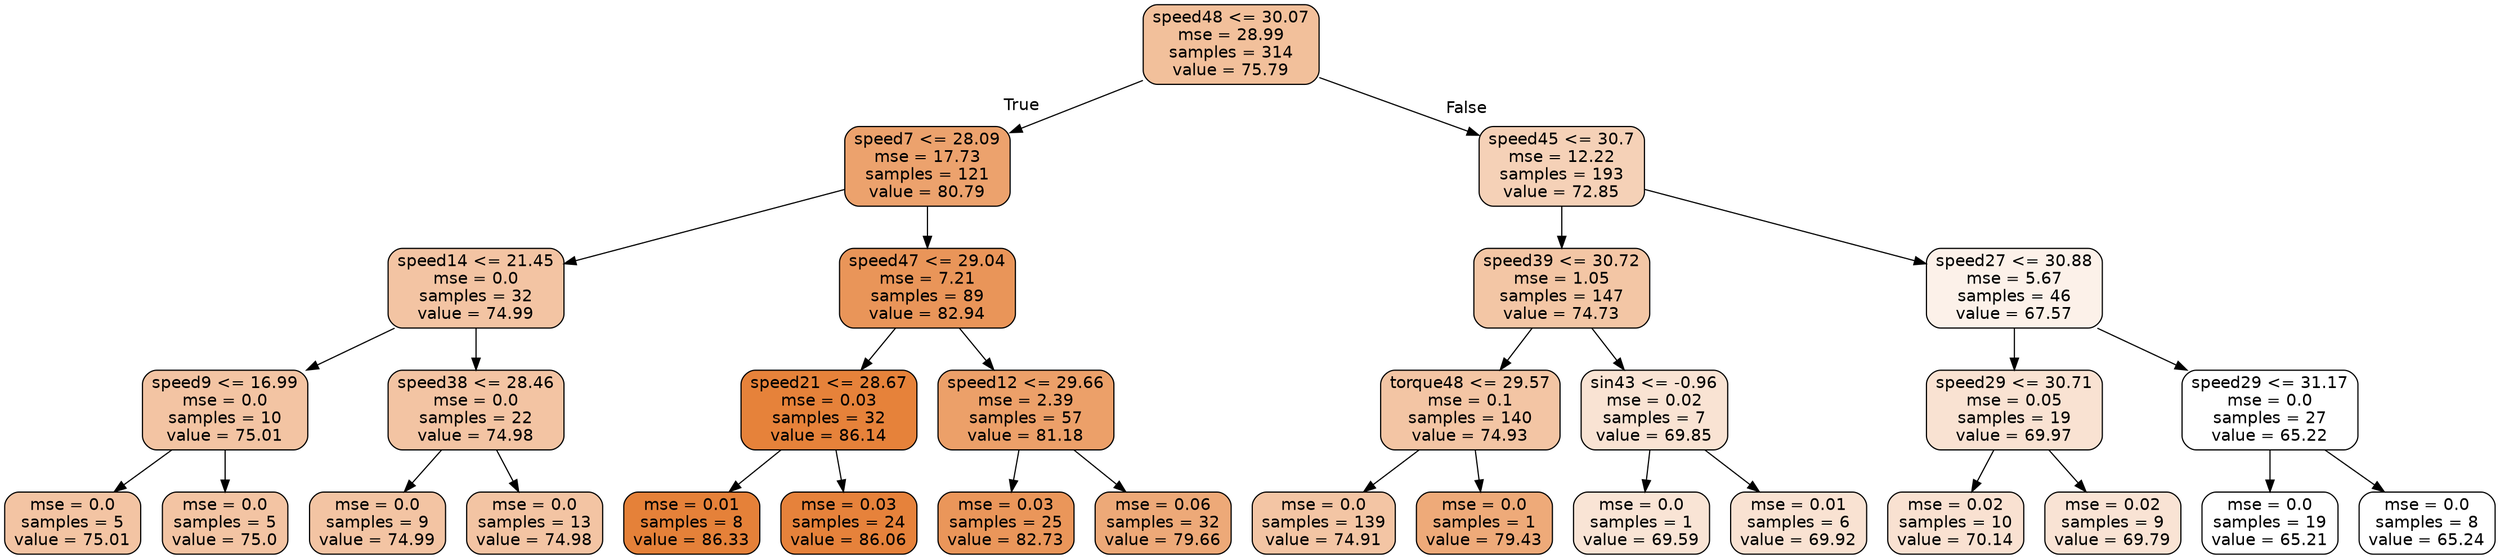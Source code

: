 digraph Tree {
node [shape=box, style="filled, rounded", color="black", fontname=helvetica] ;
edge [fontname=helvetica] ;
0 [label="speed48 <= 30.07\nmse = 28.99\nsamples = 314\nvalue = 75.79", fillcolor="#e5813980"] ;
1 [label="speed7 <= 28.09\nmse = 17.73\nsamples = 121\nvalue = 80.79", fillcolor="#e58139bc"] ;
0 -> 1 [labeldistance=2.5, labelangle=45, headlabel="True"] ;
2 [label="speed14 <= 21.45\nmse = 0.0\nsamples = 32\nvalue = 74.99", fillcolor="#e5813976"] ;
1 -> 2 ;
3 [label="speed9 <= 16.99\nmse = 0.0\nsamples = 10\nvalue = 75.01", fillcolor="#e5813976"] ;
2 -> 3 ;
4 [label="mse = 0.0\nsamples = 5\nvalue = 75.01", fillcolor="#e5813976"] ;
3 -> 4 ;
5 [label="mse = 0.0\nsamples = 5\nvalue = 75.0", fillcolor="#e5813976"] ;
3 -> 5 ;
6 [label="speed38 <= 28.46\nmse = 0.0\nsamples = 22\nvalue = 74.98", fillcolor="#e5813976"] ;
2 -> 6 ;
7 [label="mse = 0.0\nsamples = 9\nvalue = 74.99", fillcolor="#e5813976"] ;
6 -> 7 ;
8 [label="mse = 0.0\nsamples = 13\nvalue = 74.98", fillcolor="#e5813976"] ;
6 -> 8 ;
9 [label="speed47 <= 29.04\nmse = 7.21\nsamples = 89\nvalue = 82.94", fillcolor="#e58139d6"] ;
1 -> 9 ;
10 [label="speed21 <= 28.67\nmse = 0.03\nsamples = 32\nvalue = 86.14", fillcolor="#e58139fd"] ;
9 -> 10 ;
11 [label="mse = 0.01\nsamples = 8\nvalue = 86.33", fillcolor="#e58139ff"] ;
10 -> 11 ;
12 [label="mse = 0.03\nsamples = 24\nvalue = 86.06", fillcolor="#e58139fc"] ;
10 -> 12 ;
13 [label="speed12 <= 29.66\nmse = 2.39\nsamples = 57\nvalue = 81.18", fillcolor="#e58139c1"] ;
9 -> 13 ;
14 [label="mse = 0.03\nsamples = 25\nvalue = 82.73", fillcolor="#e58139d4"] ;
13 -> 14 ;
15 [label="mse = 0.06\nsamples = 32\nvalue = 79.66", fillcolor="#e58139ae"] ;
13 -> 15 ;
16 [label="speed45 <= 30.7\nmse = 12.22\nsamples = 193\nvalue = 72.85", fillcolor="#e581395c"] ;
0 -> 16 [labeldistance=2.5, labelangle=-45, headlabel="False"] ;
17 [label="speed39 <= 30.72\nmse = 1.05\nsamples = 147\nvalue = 74.73", fillcolor="#e5813973"] ;
16 -> 17 ;
18 [label="torque48 <= 29.57\nmse = 0.1\nsamples = 140\nvalue = 74.93", fillcolor="#e5813975"] ;
17 -> 18 ;
19 [label="mse = 0.0\nsamples = 139\nvalue = 74.91", fillcolor="#e5813975"] ;
18 -> 19 ;
20 [label="mse = 0.0\nsamples = 1\nvalue = 79.43", fillcolor="#e58139ac"] ;
18 -> 20 ;
21 [label="sin43 <= -0.96\nmse = 0.02\nsamples = 7\nvalue = 69.85", fillcolor="#e5813938"] ;
17 -> 21 ;
22 [label="mse = 0.0\nsamples = 1\nvalue = 69.59", fillcolor="#e5813935"] ;
21 -> 22 ;
23 [label="mse = 0.01\nsamples = 6\nvalue = 69.92", fillcolor="#e5813939"] ;
21 -> 23 ;
24 [label="speed27 <= 30.88\nmse = 5.67\nsamples = 46\nvalue = 67.57", fillcolor="#e581391c"] ;
16 -> 24 ;
25 [label="speed29 <= 30.71\nmse = 0.05\nsamples = 19\nvalue = 69.97", fillcolor="#e5813939"] ;
24 -> 25 ;
26 [label="mse = 0.02\nsamples = 10\nvalue = 70.14", fillcolor="#e581393b"] ;
25 -> 26 ;
27 [label="mse = 0.02\nsamples = 9\nvalue = 69.79", fillcolor="#e5813937"] ;
25 -> 27 ;
28 [label="speed29 <= 31.17\nmse = 0.0\nsamples = 27\nvalue = 65.22", fillcolor="#e5813900"] ;
24 -> 28 ;
29 [label="mse = 0.0\nsamples = 19\nvalue = 65.21", fillcolor="#e5813900"] ;
28 -> 29 ;
30 [label="mse = 0.0\nsamples = 8\nvalue = 65.24", fillcolor="#e5813900"] ;
28 -> 30 ;
}
